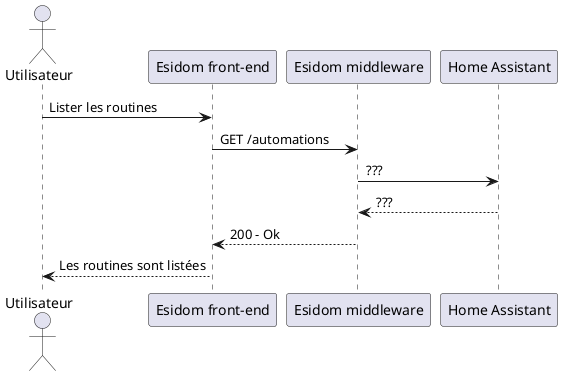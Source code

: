 @startuml lister routines

actor "Utilisateur" as u
participant "Esidom front-end" as fe
participant "Esidom middleware" as m
participant "Home Assistant" as ha

u -> fe: Lister les routines
fe -> m: GET /automations
m -> ha: ???
ha --> m: ???
m --> fe: 200 - Ok
fe --> u: Les routines sont listées

@enduml